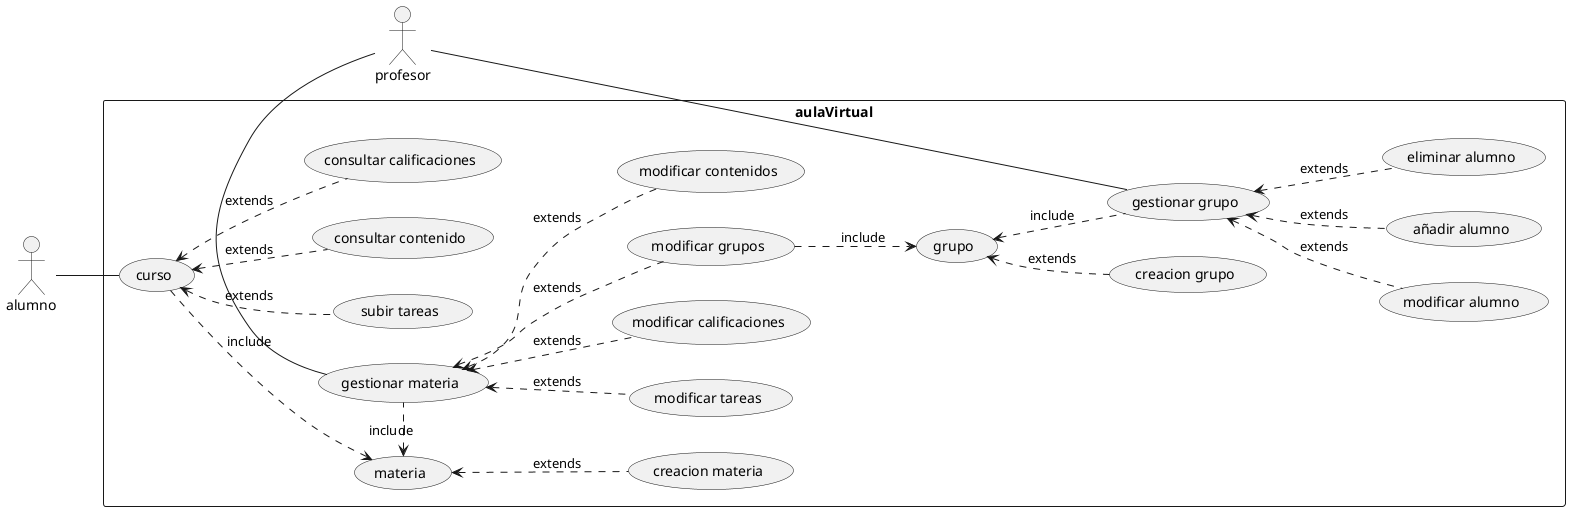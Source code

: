 @startuml Ejercicio2
left to right direction
skinparam packageStyle rectangle
actor profesor
actor alumno
rectangle aulaVirtual{
    profesor - (gestionar materia)
    profesor -- (gestionar grupo)
    (materia) <.. (creacion materia) : extends
    (materia) <. (gestionar materia) : include
    (gestionar materia) <.. (modificar contenidos) : extends
    (gestionar materia) <.. (modificar tareas) : extends
    (gestionar materia) <.. (modificar calificaciones) : extends
    (gestionar materia) <.. (modificar grupos) : extends
    (modificar grupos) ..> (grupo) : include
    (grupo) <.. (creacion grupo) : extends
    (grupo) <.. (gestionar grupo) : include
    (gestionar grupo) <.. (modificar alumno) : extends
    (gestionar grupo) <.. (añadir alumno) : extends
    (gestionar grupo) <.. (eliminar alumno) : extends
    alumno -- (curso)
    (curso) ..> (materia) : include
    (curso) <.. (subir tareas) : extends
    (curso) <.. (consultar contenido) : extends
    (curso) <.. (consultar calificaciones) : extends
}
@enduml